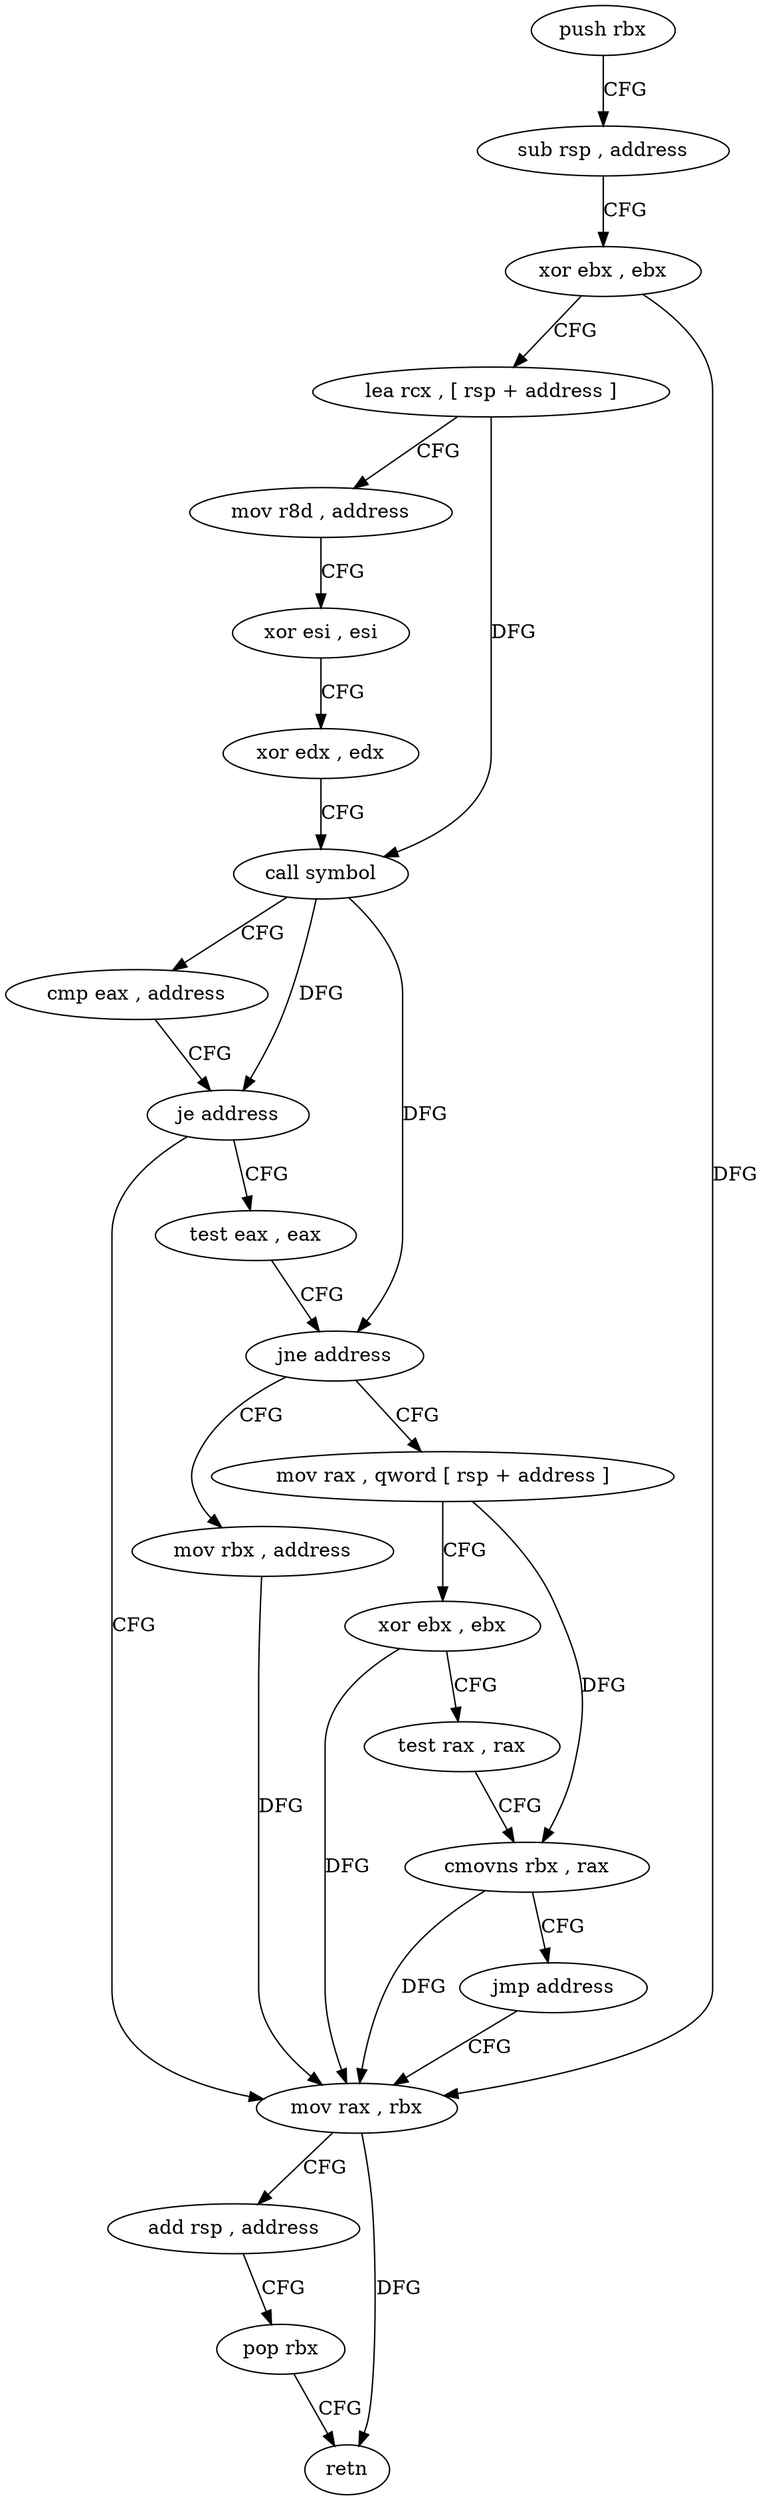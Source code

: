 digraph "func" {
"4218896" [label = "push rbx" ]
"4218897" [label = "sub rsp , address" ]
"4218901" [label = "xor ebx , ebx" ]
"4218903" [label = "lea rcx , [ rsp + address ]" ]
"4218908" [label = "mov r8d , address" ]
"4218914" [label = "xor esi , esi" ]
"4218916" [label = "xor edx , edx" ]
"4218918" [label = "call symbol" ]
"4218923" [label = "cmp eax , address" ]
"4218926" [label = "je address" ]
"4218955" [label = "mov rax , rbx" ]
"4218928" [label = "test eax , eax" ]
"4218958" [label = "add rsp , address" ]
"4218962" [label = "pop rbx" ]
"4218963" [label = "retn" ]
"4218930" [label = "jne address" ]
"4218948" [label = "mov rbx , address" ]
"4218932" [label = "mov rax , qword [ rsp + address ]" ]
"4218937" [label = "xor ebx , ebx" ]
"4218939" [label = "test rax , rax" ]
"4218942" [label = "cmovns rbx , rax" ]
"4218946" [label = "jmp address" ]
"4218896" -> "4218897" [ label = "CFG" ]
"4218897" -> "4218901" [ label = "CFG" ]
"4218901" -> "4218903" [ label = "CFG" ]
"4218901" -> "4218955" [ label = "DFG" ]
"4218903" -> "4218908" [ label = "CFG" ]
"4218903" -> "4218918" [ label = "DFG" ]
"4218908" -> "4218914" [ label = "CFG" ]
"4218914" -> "4218916" [ label = "CFG" ]
"4218916" -> "4218918" [ label = "CFG" ]
"4218918" -> "4218923" [ label = "CFG" ]
"4218918" -> "4218926" [ label = "DFG" ]
"4218918" -> "4218930" [ label = "DFG" ]
"4218923" -> "4218926" [ label = "CFG" ]
"4218926" -> "4218955" [ label = "CFG" ]
"4218926" -> "4218928" [ label = "CFG" ]
"4218955" -> "4218958" [ label = "CFG" ]
"4218955" -> "4218963" [ label = "DFG" ]
"4218928" -> "4218930" [ label = "CFG" ]
"4218958" -> "4218962" [ label = "CFG" ]
"4218962" -> "4218963" [ label = "CFG" ]
"4218930" -> "4218948" [ label = "CFG" ]
"4218930" -> "4218932" [ label = "CFG" ]
"4218948" -> "4218955" [ label = "DFG" ]
"4218932" -> "4218937" [ label = "CFG" ]
"4218932" -> "4218942" [ label = "DFG" ]
"4218937" -> "4218939" [ label = "CFG" ]
"4218937" -> "4218955" [ label = "DFG" ]
"4218939" -> "4218942" [ label = "CFG" ]
"4218942" -> "4218946" [ label = "CFG" ]
"4218942" -> "4218955" [ label = "DFG" ]
"4218946" -> "4218955" [ label = "CFG" ]
}
